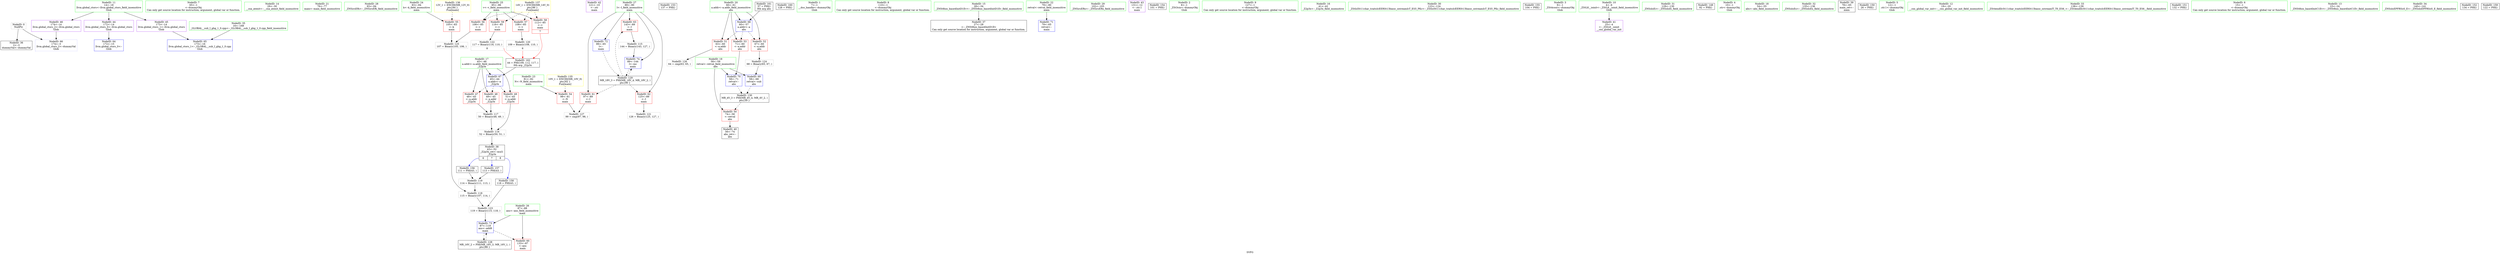digraph "SVFG" {
	label="SVFG";

	Node0x55c8fc160820 [shape=record,color=grey,label="{NodeID: 0\nNullPtr}"];
	Node0x55c8fc160820 -> Node0x55c8fc166430[style=solid];
	Node0x55c8fc160820 -> Node0x55c8fc168e00[style=solid];
	Node0x55c8fc164b40 [shape=record,color=green,label="{NodeID: 7\n65\<--1\n\<--dummyObj\nCan only get source location for instruction, argument, global var or function.}"];
	Node0x55c8fc164fe0 [shape=record,color=green,label="{NodeID: 14\n29\<--30\n__cxa_atexit\<--__cxa_atexit_field_insensitive\n}"];
	Node0x55c8fc165650 [shape=record,color=green,label="{NodeID: 21\n76\<--77\nmain\<--main_field_insensitive\n}"];
	Node0x55c8fc165c30 [shape=record,color=green,label="{NodeID: 28\n93\<--94\n_ZNSirsERi\<--_ZNSirsERi_field_insensitive\n}"];
	Node0x55c8fc16c4f0 [shape=record,color=grey,label="{NodeID: 118\n115 = Binary(107, 114, )\n}"];
	Node0x55c8fc16c4f0 -> Node0x55c8fc16cc70[style=solid];
	Node0x55c8fc166330 [shape=record,color=green,label="{NodeID: 35\n16\<--168\n_GLOBAL__sub_I_ghg_1_0.cpp\<--_GLOBAL__sub_I_ghg_1_0.cpp_field_insensitive\n}"];
	Node0x55c8fc166330 -> Node0x55c8fc168d00[style=solid];
	Node0x55c8fc16cf70 [shape=record,color=grey,label="{NodeID: 125\n107 = Binary(105, 106, )\n}"];
	Node0x55c8fc16cf70 -> Node0x55c8fc16c4f0[style=solid];
	Node0x55c8fc166970 [shape=record,color=purple,label="{NodeID: 42\n121\<--10\n\<--.str\nmain\n}"];
	Node0x55c8fc167fd0 [shape=record,color=red,label="{NodeID: 49\n51\<--45\n\<--a.addr\n_Z2p3x\n}"];
	Node0x55c8fc167fd0 -> Node0x55c8fc16c1f0[style=solid];
	Node0x55c8fc168580 [shape=record,color=red,label="{NodeID: 56\n106\<--85\n\<--v\nmain\n}"];
	Node0x55c8fc168580 -> Node0x55c8fc16cf70[style=solid];
	Node0x55c8fc168b30 [shape=record,color=red,label="{NodeID: 63\n143\<--89\n\<--I\nmain\n}"];
	Node0x55c8fc168b30 -> Node0x55c8fc16c070[style=solid];
	Node0x55c8fc177ae0 [shape=record,color=black,label="{NodeID: 153\n137 = PHI()\n}"];
	Node0x55c8fc169170 [shape=record,color=blue,label="{NodeID: 70\n58\<--71\nretval\<--\nabs\n}"];
	Node0x55c8fc169170 -> Node0x55c8fc171820[style=dashed];
	Node0x55c8fc179120 [shape=record,color=black,label="{NodeID: 160\n128 = PHI()\n}"];
	Node0x55c8fc161a80 [shape=record,color=green,label="{NodeID: 1\n7\<--1\n__dso_handle\<--dummyObj\nGlob }"];
	Node0x55c8fc164bd0 [shape=record,color=green,label="{NodeID: 8\n110\<--1\n\<--dummyObj\nCan only get source location for instruction, argument, global var or function.}"];
	Node0x55c8fc1650e0 [shape=record,color=green,label="{NodeID: 15\n28\<--34\n_ZNSt8ios_base4InitD1Ev\<--_ZNSt8ios_base4InitD1Ev_field_insensitive\n}"];
	Node0x55c8fc1650e0 -> Node0x55c8fc166530[style=solid];
	Node0x55c8fc165750 [shape=record,color=green,label="{NodeID: 22\n79\<--80\nretval\<--retval_field_insensitive\nmain\n}"];
	Node0x55c8fc165750 -> Node0x55c8fc169240[style=solid];
	Node0x55c8fc165d30 [shape=record,color=green,label="{NodeID: 29\n102\<--103\n_ZNSirsERx\<--_ZNSirsERx_field_insensitive\n}"];
	Node0x55c8fc16c670 [shape=record,color=grey,label="{NodeID: 119\n114 = Binary(111, 113, )\n}"];
	Node0x55c8fc16c670 -> Node0x55c8fc16c4f0[style=solid];
	Node0x55c8fc166430 [shape=record,color=black,label="{NodeID: 36\n2\<--3\ndummyVal\<--dummyVal\n}"];
	Node0x55c8fc16d0f0 [shape=record,color=grey,label="{NodeID: 126\n64 = cmp(63, 65, )\n}"];
	Node0x55c8fc166a40 [shape=record,color=purple,label="{NodeID: 43\n131\<--12\n\<--.str.1\nmain\n}"];
	Node0x55c8fc1680a0 [shape=record,color=red,label="{NodeID: 50\n74\<--58\n\<--retval\nabs\n}"];
	Node0x55c8fc1680a0 -> Node0x55c8fc1667d0[style=solid];
	Node0x55c8fc168650 [shape=record,color=red,label="{NodeID: 57\n108\<--85\n\<--v\nmain\n}"];
	Node0x55c8fc168650 -> Node0x55c8fc16c7f0[style=solid];
	Node0x55c8fc168c00 [shape=record,color=blue,label="{NodeID: 64\n172\<--15\nllvm.global_ctors_0\<--\nGlob }"];
	Node0x55c8fc177bb0 [shape=record,color=black,label="{NodeID: 154\n101 = PHI()\n}"];
	Node0x55c8fc169240 [shape=record,color=blue,label="{NodeID: 71\n79\<--65\nretval\<--\nmain\n}"];
	Node0x55c8fc179280 [shape=record,color=black,label="{NodeID: 161\n57 = PHI()\n0th arg abs }"];
	Node0x55c8fc179280 -> Node0x55c8fc168fd0[style=solid];
	Node0x55c8fc1640c0 [shape=record,color=green,label="{NodeID: 2\n8\<--1\n_ZSt3cin\<--dummyObj\nGlob }"];
	Node0x55c8fc164c60 [shape=record,color=green,label="{NodeID: 9\n127\<--1\n\<--dummyObj\nCan only get source location for instruction, argument, global var or function.}"];
	Node0x55c8fc1651e0 [shape=record,color=green,label="{NodeID: 16\n41\<--42\n_Z2p3x\<--_Z2p3x_field_insensitive\n}"];
	Node0x55c8fc165820 [shape=record,color=green,label="{NodeID: 23\n81\<--82\nN\<--N_field_insensitive\nmain\n}"];
	Node0x55c8fc165820 -> Node0x55c8fc1683e0[style=solid];
	Node0x55c8fc165e30 [shape=record,color=green,label="{NodeID: 30\n123\<--124\n_ZStlsISt11char_traitsIcEERSt13basic_ostreamIcT_ES5_PKc\<--_ZStlsISt11char_traitsIcEERSt13basic_ostreamIcT_ES5_PKc_field_insensitive\n}"];
	Node0x55c8fc16c7f0 [shape=record,color=grey,label="{NodeID: 120\n109 = Binary(108, 110, )\n|{<s0>6}}"];
	Node0x55c8fc16c7f0:s0 -> Node0x55c8fc179380[style=solid,color=red];
	Node0x55c8fc166530 [shape=record,color=black,label="{NodeID: 37\n27\<--28\n\<--_ZNSt8ios_base4InitD1Ev\nCan only get source location for instruction, argument, global var or function.}"];
	Node0x55c8fc16d270 [shape=record,color=grey,label="{NodeID: 127\n99 = cmp(97, 98, )\n}"];
	Node0x55c8fc166b10 [shape=record,color=purple,label="{NodeID: 44\n172\<--14\nllvm.global_ctors_0\<--llvm.global_ctors\nGlob }"];
	Node0x55c8fc166b10 -> Node0x55c8fc168c00[style=solid];
	Node0x55c8fc168170 [shape=record,color=red,label="{NodeID: 51\n63\<--60\n\<--a.addr\nabs\n}"];
	Node0x55c8fc168170 -> Node0x55c8fc16d0f0[style=solid];
	Node0x55c8fc168720 [shape=record,color=red,label="{NodeID: 58\n112\<--85\n\<--v\nmain\n|{<s0>7}}"];
	Node0x55c8fc168720:s0 -> Node0x55c8fc179380[style=solid,color=red];
	Node0x55c8fc168d00 [shape=record,color=blue,label="{NodeID: 65\n173\<--16\nllvm.global_ctors_1\<--_GLOBAL__sub_I_ghg_1_0.cpp\nGlob }"];
	Node0x55c8fc178850 [shape=record,color=black,label="{NodeID: 155\n104 = PHI()\n}"];
	Node0x55c8fc169310 [shape=record,color=blue,label="{NodeID: 72\n89\<--65\nI\<--\nmain\n}"];
	Node0x55c8fc169310 -> Node0x55c8fc171320[style=dashed];
	Node0x55c8fc179380 [shape=record,color=black,label="{NodeID: 162\n44 = PHI(109, 112, 117, )\n0th arg _Z2p3x }"];
	Node0x55c8fc179380 -> Node0x55c8fc168f00[style=solid];
	Node0x55c8fc164150 [shape=record,color=green,label="{NodeID: 3\n9\<--1\n_ZSt4cout\<--dummyObj\nGlob }"];
	Node0x55c8fc164cf0 [shape=record,color=green,label="{NodeID: 10\n4\<--6\n_ZStL8__ioinit\<--_ZStL8__ioinit_field_insensitive\nGlob }"];
	Node0x55c8fc164cf0 -> Node0x55c8fc1668a0[style=solid];
	Node0x55c8fc1652e0 [shape=record,color=green,label="{NodeID: 17\n45\<--46\na.addr\<--a.addr_field_insensitive\n_Z2p3x\n}"];
	Node0x55c8fc1652e0 -> Node0x55c8fc166e10[style=solid];
	Node0x55c8fc1652e0 -> Node0x55c8fc167f00[style=solid];
	Node0x55c8fc1652e0 -> Node0x55c8fc167fd0[style=solid];
	Node0x55c8fc1652e0 -> Node0x55c8fc168f00[style=solid];
	Node0x55c8fc1658f0 [shape=record,color=green,label="{NodeID: 24\n83\<--84\nk\<--k_field_insensitive\nmain\n}"];
	Node0x55c8fc1658f0 -> Node0x55c8fc1684b0[style=solid];
	Node0x55c8fc165f30 [shape=record,color=green,label="{NodeID: 31\n129\<--130\n_ZNSolsEi\<--_ZNSolsEi_field_insensitive\n}"];
	Node0x55c8fc16c970 [shape=record,color=grey,label="{NodeID: 121\n126 = Binary(125, 127, )\n}"];
	Node0x55c8fc166630 [shape=record,color=black,label="{NodeID: 38\n43\<--52\n_Z2p3x_ret\<--mul1\n_Z2p3x\n|{<s0>6|<s1>7|<s2>8}}"];
	Node0x55c8fc166630:s0 -> Node0x55c8fc178920[style=solid,color=blue];
	Node0x55c8fc166630:s1 -> Node0x55c8fc178ae0[style=solid,color=blue];
	Node0x55c8fc166630:s2 -> Node0x55c8fc178be0[style=solid,color=blue];
	Node0x55c8fc170e20 [shape=record,color=black,label="{NodeID: 128\nMR_16V_2 = PHI(MR_16V_3, MR_16V_1, )\npts\{88 \}\n}"];
	Node0x55c8fc170e20 -> Node0x55c8fc1693e0[style=dashed];
	Node0x55c8fc166c10 [shape=record,color=purple,label="{NodeID: 45\n173\<--14\nllvm.global_ctors_1\<--llvm.global_ctors\nGlob }"];
	Node0x55c8fc166c10 -> Node0x55c8fc168d00[style=solid];
	Node0x55c8fc172b40 [shape=record,color=yellow,style=double,label="{NodeID: 135\n10V_1 = ENCHI(MR_10V_0)\npts\{82 \}\nFun[main]}"];
	Node0x55c8fc172b40 -> Node0x55c8fc1683e0[style=dashed];
	Node0x55c8fc168240 [shape=record,color=red,label="{NodeID: 52\n67\<--60\n\<--a.addr\nabs\n}"];
	Node0x55c8fc168240 -> Node0x55c8fc16cdf0[style=solid];
	Node0x55c8fc1687f0 [shape=record,color=red,label="{NodeID: 59\n116\<--85\n\<--v\nmain\n}"];
	Node0x55c8fc1687f0 -> Node0x55c8fc16caf0[style=solid];
	Node0x55c8fbfbd090 [shape=record,color=black,label="{NodeID: 149\n92 = PHI()\n}"];
	Node0x55c8fc168e00 [shape=record,color=blue, style = dotted,label="{NodeID: 66\n174\<--3\nllvm.global_ctors_2\<--dummyVal\nGlob }"];
	Node0x55c8fc178920 [shape=record,color=black,label="{NodeID: 156\n111 = PHI(43, )\n}"];
	Node0x55c8fc178920 -> Node0x55c8fc16c670[style=solid];
	Node0x55c8fc1693e0 [shape=record,color=blue,label="{NodeID: 73\n87\<--119\nans\<--add8\nmain\n}"];
	Node0x55c8fc1693e0 -> Node0x55c8fc1688c0[style=dashed];
	Node0x55c8fc1693e0 -> Node0x55c8fc170e20[style=dashed];
	Node0x55c8fc1641e0 [shape=record,color=green,label="{NodeID: 4\n10\<--1\n.str\<--dummyObj\nGlob }"];
	Node0x55c8fc164d80 [shape=record,color=green,label="{NodeID: 11\n14\<--18\nllvm.global_ctors\<--llvm.global_ctors_field_insensitive\nGlob }"];
	Node0x55c8fc164d80 -> Node0x55c8fc166b10[style=solid];
	Node0x55c8fc164d80 -> Node0x55c8fc166c10[style=solid];
	Node0x55c8fc164d80 -> Node0x55c8fc166d10[style=solid];
	Node0x55c8fc1653b0 [shape=record,color=green,label="{NodeID: 18\n54\<--55\nabs\<--abs_field_insensitive\n}"];
	Node0x55c8fc1659c0 [shape=record,color=green,label="{NodeID: 25\n85\<--86\nv\<--v_field_insensitive\nmain\n}"];
	Node0x55c8fc1659c0 -> Node0x55c8fc168580[style=solid];
	Node0x55c8fc1659c0 -> Node0x55c8fc168650[style=solid];
	Node0x55c8fc1659c0 -> Node0x55c8fc168720[style=solid];
	Node0x55c8fc1659c0 -> Node0x55c8fc1687f0[style=solid];
	Node0x55c8fc16c070 [shape=record,color=grey,label="{NodeID: 115\n144 = Binary(143, 127, )\n}"];
	Node0x55c8fc16c070 -> Node0x55c8fc1694b0[style=solid];
	Node0x55c8fc166030 [shape=record,color=green,label="{NodeID: 32\n135\<--136\n_ZNSolsEx\<--_ZNSolsEx_field_insensitive\n}"];
	Node0x55c8fc16caf0 [shape=record,color=grey,label="{NodeID: 122\n117 = Binary(116, 110, )\n|{<s0>8}}"];
	Node0x55c8fc16caf0:s0 -> Node0x55c8fc179380[style=solid,color=red];
	Node0x55c8fc166700 [shape=record,color=black,label="{NodeID: 39\n78\<--65\nmain_ret\<--\nmain\n}"];
	Node0x55c8fc171320 [shape=record,color=black,label="{NodeID: 129\nMR_18V_3 = PHI(MR_18V_4, MR_18V_2, )\npts\{90 \}\n}"];
	Node0x55c8fc171320 -> Node0x55c8fc168990[style=dashed];
	Node0x55c8fc171320 -> Node0x55c8fc168a60[style=dashed];
	Node0x55c8fc171320 -> Node0x55c8fc168b30[style=dashed];
	Node0x55c8fc171320 -> Node0x55c8fc1694b0[style=dashed];
	Node0x55c8fc166d10 [shape=record,color=purple,label="{NodeID: 46\n174\<--14\nllvm.global_ctors_2\<--llvm.global_ctors\nGlob }"];
	Node0x55c8fc166d10 -> Node0x55c8fc168e00[style=solid];
	Node0x55c8fc172c20 [shape=record,color=yellow,style=double,label="{NodeID: 136\n12V_1 = ENCHI(MR_12V_0)\npts\{84 \}\nFun[main]}"];
	Node0x55c8fc172c20 -> Node0x55c8fc1684b0[style=dashed];
	Node0x55c8fc168310 [shape=record,color=red,label="{NodeID: 53\n71\<--60\n\<--a.addr\nabs\n}"];
	Node0x55c8fc168310 -> Node0x55c8fc169170[style=solid];
	Node0x55c8fc1688c0 [shape=record,color=red,label="{NodeID: 60\n133\<--87\n\<--ans\nmain\n}"];
	Node0x55c8fc177780 [shape=record,color=black,label="{NodeID: 150\n26 = PHI()\n}"];
	Node0x55c8fc168f00 [shape=record,color=blue,label="{NodeID: 67\n45\<--44\na.addr\<--a\n_Z2p3x\n}"];
	Node0x55c8fc168f00 -> Node0x55c8fc166e10[style=dashed];
	Node0x55c8fc168f00 -> Node0x55c8fc167f00[style=dashed];
	Node0x55c8fc168f00 -> Node0x55c8fc167fd0[style=dashed];
	Node0x55c8fc178ae0 [shape=record,color=black,label="{NodeID: 157\n113 = PHI(43, )\n}"];
	Node0x55c8fc178ae0 -> Node0x55c8fc16c670[style=solid];
	Node0x55c8fc1694b0 [shape=record,color=blue,label="{NodeID: 74\n89\<--144\nI\<--inc\nmain\n}"];
	Node0x55c8fc1694b0 -> Node0x55c8fc171320[style=dashed];
	Node0x55c8fc164270 [shape=record,color=green,label="{NodeID: 5\n12\<--1\n.str.1\<--dummyObj\nGlob }"];
	Node0x55c8fc164e10 [shape=record,color=green,label="{NodeID: 12\n19\<--20\n__cxx_global_var_init\<--__cxx_global_var_init_field_insensitive\n}"];
	Node0x55c8fc1654b0 [shape=record,color=green,label="{NodeID: 19\n58\<--59\nretval\<--retval_field_insensitive\nabs\n}"];
	Node0x55c8fc1654b0 -> Node0x55c8fc1680a0[style=solid];
	Node0x55c8fc1654b0 -> Node0x55c8fc1690a0[style=solid];
	Node0x55c8fc1654b0 -> Node0x55c8fc169170[style=solid];
	Node0x55c8fc165a90 [shape=record,color=green,label="{NodeID: 26\n87\<--88\nans\<--ans_field_insensitive\nmain\n}"];
	Node0x55c8fc165a90 -> Node0x55c8fc1688c0[style=solid];
	Node0x55c8fc165a90 -> Node0x55c8fc1693e0[style=solid];
	Node0x55c8fc16c1f0 [shape=record,color=grey,label="{NodeID: 116\n52 = Binary(50, 51, )\n}"];
	Node0x55c8fc16c1f0 -> Node0x55c8fc166630[style=solid];
	Node0x55c8fc166130 [shape=record,color=green,label="{NodeID: 33\n138\<--139\n_ZSt4endlIcSt11char_traitsIcEERSt13basic_ostreamIT_T0_ES6_\<--_ZSt4endlIcSt11char_traitsIcEERSt13basic_ostreamIT_T0_ES6__field_insensitive\n}"];
	Node0x55c8fc16cc70 [shape=record,color=grey,label="{NodeID: 123\n119 = Binary(115, 118, )\n}"];
	Node0x55c8fc16cc70 -> Node0x55c8fc1693e0[style=solid];
	Node0x55c8fc1667d0 [shape=record,color=black,label="{NodeID: 40\n56\<--74\nabs_ret\<--\nabs\n}"];
	Node0x55c8fc171820 [shape=record,color=black,label="{NodeID: 130\nMR_4V_3 = PHI(MR_4V_4, MR_4V_2, )\npts\{59 \}\n}"];
	Node0x55c8fc171820 -> Node0x55c8fc1680a0[style=dashed];
	Node0x55c8fc166e10 [shape=record,color=red,label="{NodeID: 47\n48\<--45\n\<--a.addr\n_Z2p3x\n}"];
	Node0x55c8fc166e10 -> Node0x55c8fc16c370[style=solid];
	Node0x55c8fc172d00 [shape=record,color=yellow,style=double,label="{NodeID: 137\n14V_1 = ENCHI(MR_14V_0)\npts\{86 \}\nFun[main]}"];
	Node0x55c8fc172d00 -> Node0x55c8fc168580[style=dashed];
	Node0x55c8fc172d00 -> Node0x55c8fc168650[style=dashed];
	Node0x55c8fc172d00 -> Node0x55c8fc168720[style=dashed];
	Node0x55c8fc172d00 -> Node0x55c8fc1687f0[style=dashed];
	Node0x55c8fc1683e0 [shape=record,color=red,label="{NodeID: 54\n98\<--81\n\<--N\nmain\n}"];
	Node0x55c8fc1683e0 -> Node0x55c8fc16d270[style=solid];
	Node0x55c8fc168990 [shape=record,color=red,label="{NodeID: 61\n97\<--89\n\<--I\nmain\n}"];
	Node0x55c8fc168990 -> Node0x55c8fc16d270[style=solid];
	Node0x55c8fc177880 [shape=record,color=black,label="{NodeID: 151\n132 = PHI()\n}"];
	Node0x55c8fc168fd0 [shape=record,color=blue,label="{NodeID: 68\n60\<--57\na.addr\<--a\nabs\n}"];
	Node0x55c8fc168fd0 -> Node0x55c8fc168170[style=dashed];
	Node0x55c8fc168fd0 -> Node0x55c8fc168240[style=dashed];
	Node0x55c8fc168fd0 -> Node0x55c8fc168310[style=dashed];
	Node0x55c8fc178be0 [shape=record,color=black,label="{NodeID: 158\n118 = PHI(43, )\n}"];
	Node0x55c8fc178be0 -> Node0x55c8fc16cc70[style=solid];
	Node0x55c8fc164ab0 [shape=record,color=green,label="{NodeID: 6\n15\<--1\n\<--dummyObj\nCan only get source location for instruction, argument, global var or function.}"];
	Node0x55c8fc164ee0 [shape=record,color=green,label="{NodeID: 13\n23\<--24\n_ZNSt8ios_base4InitC1Ev\<--_ZNSt8ios_base4InitC1Ev_field_insensitive\n}"];
	Node0x55c8fc165580 [shape=record,color=green,label="{NodeID: 20\n60\<--61\na.addr\<--a.addr_field_insensitive\nabs\n}"];
	Node0x55c8fc165580 -> Node0x55c8fc168170[style=solid];
	Node0x55c8fc165580 -> Node0x55c8fc168240[style=solid];
	Node0x55c8fc165580 -> Node0x55c8fc168310[style=solid];
	Node0x55c8fc165580 -> Node0x55c8fc168fd0[style=solid];
	Node0x55c8fc165b60 [shape=record,color=green,label="{NodeID: 27\n89\<--90\nI\<--I_field_insensitive\nmain\n}"];
	Node0x55c8fc165b60 -> Node0x55c8fc168990[style=solid];
	Node0x55c8fc165b60 -> Node0x55c8fc168a60[style=solid];
	Node0x55c8fc165b60 -> Node0x55c8fc168b30[style=solid];
	Node0x55c8fc165b60 -> Node0x55c8fc169310[style=solid];
	Node0x55c8fc165b60 -> Node0x55c8fc1694b0[style=solid];
	Node0x55c8fc16c370 [shape=record,color=grey,label="{NodeID: 117\n50 = Binary(48, 49, )\n}"];
	Node0x55c8fc16c370 -> Node0x55c8fc16c1f0[style=solid];
	Node0x55c8fc166230 [shape=record,color=green,label="{NodeID: 34\n140\<--141\n_ZNSolsEPFRSoS_E\<--_ZNSolsEPFRSoS_E_field_insensitive\n}"];
	Node0x55c8fc16cdf0 [shape=record,color=grey,label="{NodeID: 124\n68 = Binary(65, 67, )\n}"];
	Node0x55c8fc16cdf0 -> Node0x55c8fc1690a0[style=solid];
	Node0x55c8fc1668a0 [shape=record,color=purple,label="{NodeID: 41\n25\<--4\n\<--_ZStL8__ioinit\n__cxx_global_var_init\n}"];
	Node0x55c8fc167f00 [shape=record,color=red,label="{NodeID: 48\n49\<--45\n\<--a.addr\n_Z2p3x\n}"];
	Node0x55c8fc167f00 -> Node0x55c8fc16c370[style=solid];
	Node0x55c8fc1684b0 [shape=record,color=red,label="{NodeID: 55\n105\<--83\n\<--k\nmain\n}"];
	Node0x55c8fc1684b0 -> Node0x55c8fc16cf70[style=solid];
	Node0x55c8fc168a60 [shape=record,color=red,label="{NodeID: 62\n125\<--89\n\<--I\nmain\n}"];
	Node0x55c8fc168a60 -> Node0x55c8fc16c970[style=solid];
	Node0x55c8fc1779e0 [shape=record,color=black,label="{NodeID: 152\n134 = PHI()\n}"];
	Node0x55c8fc1690a0 [shape=record,color=blue,label="{NodeID: 69\n58\<--68\nretval\<--sub\nabs\n}"];
	Node0x55c8fc1690a0 -> Node0x55c8fc171820[style=dashed];
	Node0x55c8fc178d20 [shape=record,color=black,label="{NodeID: 159\n122 = PHI()\n}"];
}
